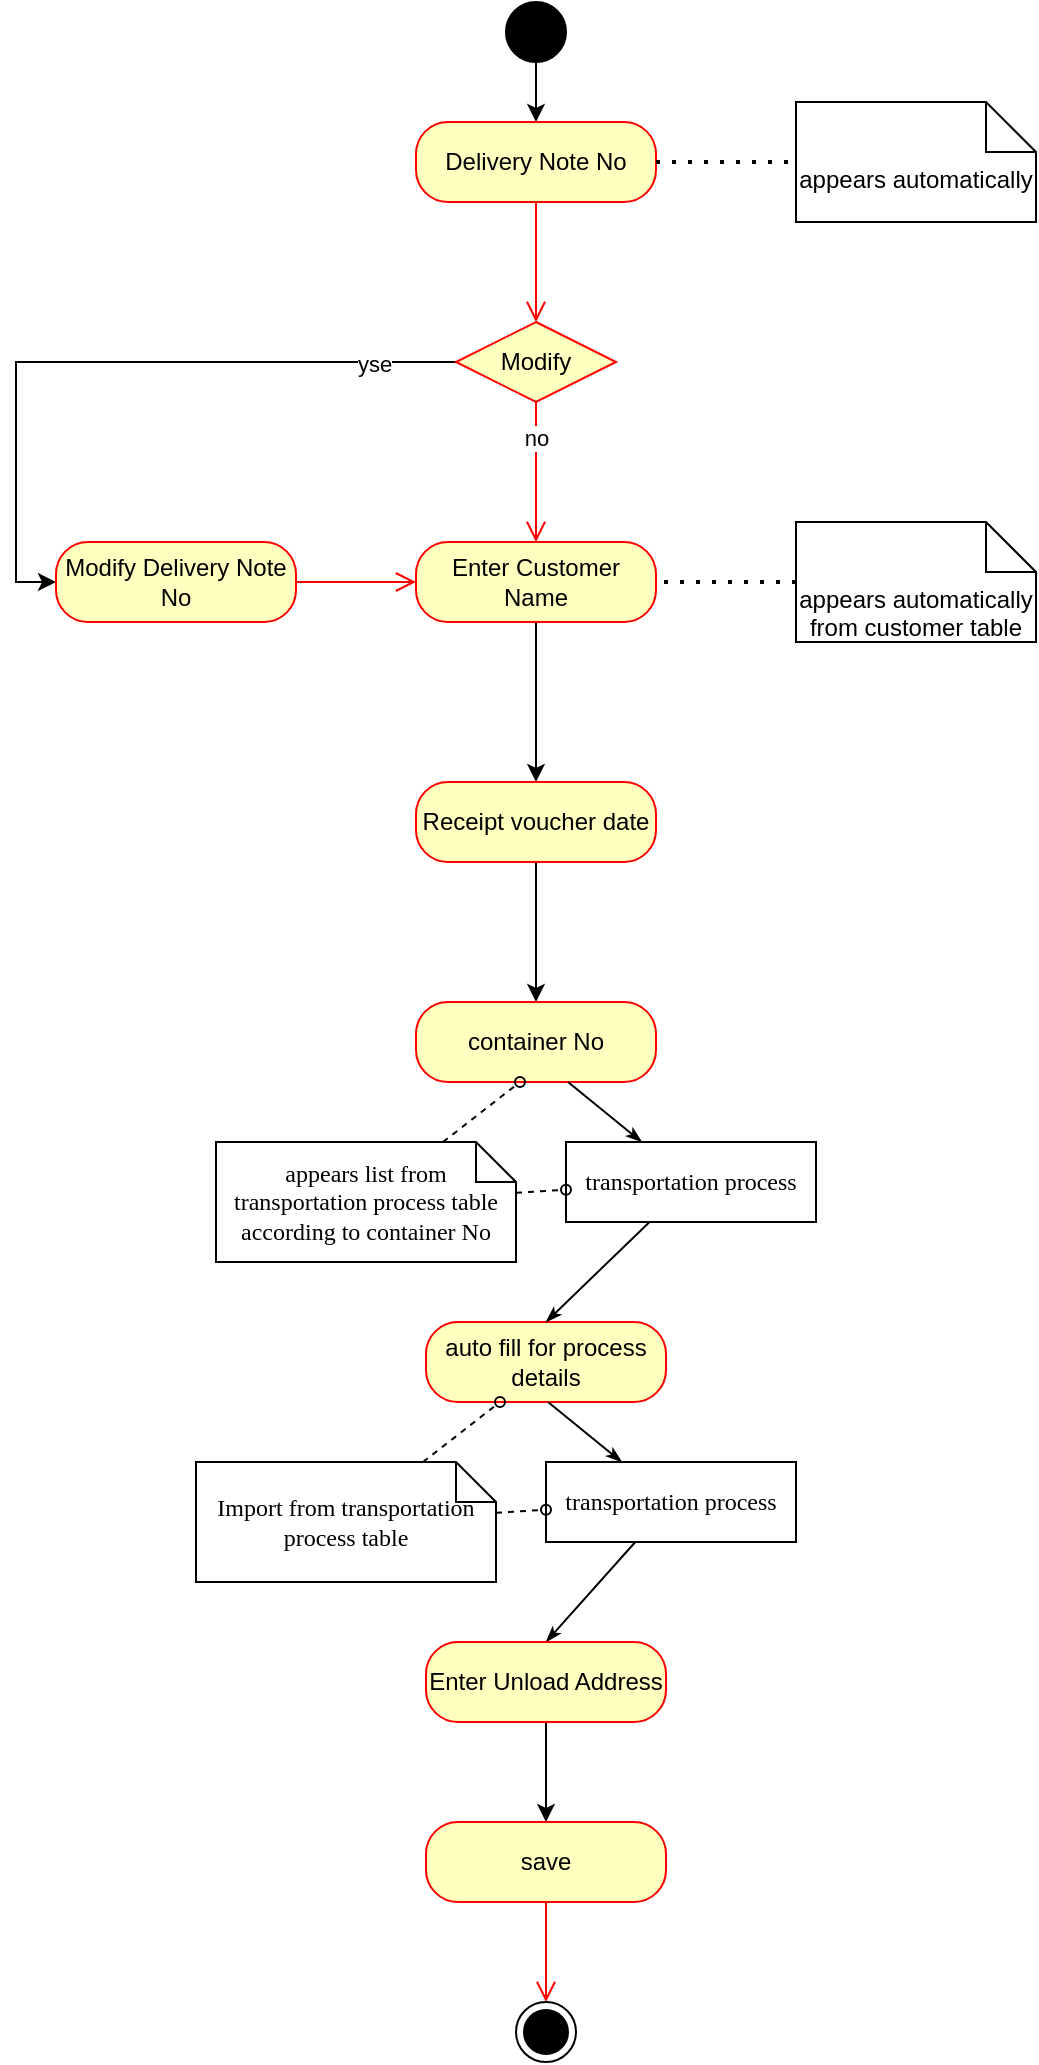 <mxfile version="21.6.6" type="github">
  <diagram name="Page-1" id="0783ab3e-0a74-02c8-0abd-f7b4e66b4bec">
    <mxGraphModel dx="1259" dy="666" grid="1" gridSize="10" guides="1" tooltips="1" connect="1" arrows="1" fold="1" page="1" pageScale="1" pageWidth="850" pageHeight="1100" background="none" math="0" shadow="0">
      <root>
        <mxCell id="0" />
        <mxCell id="1" parent="0" />
        <mxCell id="VCVexrJ7ouCOHGcPG9V7-2" value="" style="edgeStyle=orthogonalEdgeStyle;rounded=0;orthogonalLoop=1;jettySize=auto;html=1;" parent="1" source="VCVexrJ7ouCOHGcPG9V7-3" target="VCVexrJ7ouCOHGcPG9V7-4" edge="1">
          <mxGeometry relative="1" as="geometry" />
        </mxCell>
        <mxCell id="VCVexrJ7ouCOHGcPG9V7-3" value="" style="ellipse;fillColor=strokeColor;html=1;" parent="1" vertex="1">
          <mxGeometry x="405" y="20" width="30" height="30" as="geometry" />
        </mxCell>
        <mxCell id="VCVexrJ7ouCOHGcPG9V7-4" value="Delivery Note No" style="rounded=1;whiteSpace=wrap;html=1;arcSize=40;fontColor=#000000;fillColor=#ffffc0;strokeColor=#ff0000;" parent="1" vertex="1">
          <mxGeometry x="360" y="80" width="120" height="40" as="geometry" />
        </mxCell>
        <mxCell id="VCVexrJ7ouCOHGcPG9V7-5" value="" style="edgeStyle=orthogonalEdgeStyle;html=1;verticalAlign=bottom;endArrow=open;endSize=8;strokeColor=#ff0000;rounded=0;entryX=0.5;entryY=0;entryDx=0;entryDy=0;" parent="1" source="VCVexrJ7ouCOHGcPG9V7-4" target="VCVexrJ7ouCOHGcPG9V7-12" edge="1">
          <mxGeometry relative="1" as="geometry">
            <mxPoint x="425" y="180" as="targetPoint" />
          </mxGeometry>
        </mxCell>
        <mxCell id="VCVexrJ7ouCOHGcPG9V7-6" value="" style="edgeStyle=orthogonalEdgeStyle;rounded=0;orthogonalLoop=1;jettySize=auto;html=1;" parent="1" source="VCVexrJ7ouCOHGcPG9V7-7" target="VCVexrJ7ouCOHGcPG9V7-20" edge="1">
          <mxGeometry relative="1" as="geometry" />
        </mxCell>
        <mxCell id="VCVexrJ7ouCOHGcPG9V7-7" value="Enter Customer Name" style="rounded=1;whiteSpace=wrap;html=1;arcSize=40;fontColor=#000000;fillColor=#ffffc0;strokeColor=#ff0000;" parent="1" vertex="1">
          <mxGeometry x="360" y="290" width="120" height="40" as="geometry" />
        </mxCell>
        <mxCell id="VCVexrJ7ouCOHGcPG9V7-8" value="appears automatically" style="shape=note2;boundedLbl=1;whiteSpace=wrap;html=1;size=25;verticalAlign=top;align=center;" parent="1" vertex="1">
          <mxGeometry x="550" y="70" width="120" height="60" as="geometry" />
        </mxCell>
        <mxCell id="VCVexrJ7ouCOHGcPG9V7-9" value="" style="endArrow=none;dashed=1;html=1;dashPattern=1 3;strokeWidth=2;rounded=0;entryX=0;entryY=0.5;entryDx=0;entryDy=0;entryPerimeter=0;exitX=1;exitY=0.5;exitDx=0;exitDy=0;" parent="1" source="VCVexrJ7ouCOHGcPG9V7-4" target="VCVexrJ7ouCOHGcPG9V7-8" edge="1">
          <mxGeometry width="50" height="50" relative="1" as="geometry">
            <mxPoint x="500" y="250" as="sourcePoint" />
            <mxPoint x="550" y="200" as="targetPoint" />
          </mxGeometry>
        </mxCell>
        <mxCell id="VCVexrJ7ouCOHGcPG9V7-10" value="" style="edgeStyle=orthogonalEdgeStyle;rounded=0;orthogonalLoop=1;jettySize=auto;html=1;entryX=0;entryY=0.5;entryDx=0;entryDy=0;" parent="1" source="VCVexrJ7ouCOHGcPG9V7-12" target="VCVexrJ7ouCOHGcPG9V7-15" edge="1">
          <mxGeometry relative="1" as="geometry">
            <mxPoint x="260" y="250" as="targetPoint" />
          </mxGeometry>
        </mxCell>
        <mxCell id="VCVexrJ7ouCOHGcPG9V7-11" value="yse" style="edgeLabel;html=1;align=center;verticalAlign=middle;resizable=0;points=[];" parent="VCVexrJ7ouCOHGcPG9V7-10" vertex="1" connectable="0">
          <mxGeometry x="-0.763" y="1" relative="1" as="geometry">
            <mxPoint as="offset" />
          </mxGeometry>
        </mxCell>
        <mxCell id="VCVexrJ7ouCOHGcPG9V7-12" value="Modify" style="rhombus;whiteSpace=wrap;html=1;fontColor=#000000;fillColor=#ffffc0;strokeColor=#ff0000;" parent="1" vertex="1">
          <mxGeometry x="380" y="180" width="80" height="40" as="geometry" />
        </mxCell>
        <mxCell id="VCVexrJ7ouCOHGcPG9V7-13" value="" style="edgeStyle=orthogonalEdgeStyle;html=1;align=left;verticalAlign=bottom;endArrow=open;endSize=8;strokeColor=#ff0000;rounded=0;entryX=0.5;entryY=0;entryDx=0;entryDy=0;exitX=0.5;exitY=1;exitDx=0;exitDy=0;" parent="1" source="VCVexrJ7ouCOHGcPG9V7-12" target="VCVexrJ7ouCOHGcPG9V7-7" edge="1">
          <mxGeometry x="-1" relative="1" as="geometry">
            <mxPoint x="100" y="220" as="targetPoint" />
            <mxPoint x="380" y="230" as="sourcePoint" />
          </mxGeometry>
        </mxCell>
        <mxCell id="VCVexrJ7ouCOHGcPG9V7-14" value="no" style="edgeLabel;html=1;align=center;verticalAlign=middle;resizable=0;points=[];" parent="VCVexrJ7ouCOHGcPG9V7-13" vertex="1" connectable="0">
          <mxGeometry x="-0.498" relative="1" as="geometry">
            <mxPoint as="offset" />
          </mxGeometry>
        </mxCell>
        <mxCell id="VCVexrJ7ouCOHGcPG9V7-15" value="Modify Delivery Note No" style="rounded=1;whiteSpace=wrap;html=1;arcSize=40;fontColor=#000000;fillColor=#ffffc0;strokeColor=#ff0000;" parent="1" vertex="1">
          <mxGeometry x="180" y="290" width="120" height="40" as="geometry" />
        </mxCell>
        <mxCell id="VCVexrJ7ouCOHGcPG9V7-16" value="" style="edgeStyle=orthogonalEdgeStyle;html=1;verticalAlign=bottom;endArrow=open;endSize=8;strokeColor=#ff0000;rounded=0;entryX=0;entryY=0.5;entryDx=0;entryDy=0;" parent="1" source="VCVexrJ7ouCOHGcPG9V7-15" target="VCVexrJ7ouCOHGcPG9V7-7" edge="1">
          <mxGeometry relative="1" as="geometry">
            <mxPoint x="160" y="370" as="targetPoint" />
          </mxGeometry>
        </mxCell>
        <mxCell id="VCVexrJ7ouCOHGcPG9V7-17" value="appears automatically&lt;br&gt;from customer table" style="shape=note2;boundedLbl=1;whiteSpace=wrap;html=1;size=25;verticalAlign=top;align=center;" parent="1" vertex="1">
          <mxGeometry x="550" y="280" width="120" height="60" as="geometry" />
        </mxCell>
        <mxCell id="VCVexrJ7ouCOHGcPG9V7-18" value="" style="endArrow=none;dashed=1;html=1;dashPattern=1 3;strokeWidth=2;rounded=0;entryX=1;entryY=0.5;entryDx=0;entryDy=0;exitX=0;exitY=0.5;exitDx=0;exitDy=0;exitPerimeter=0;" parent="1" source="VCVexrJ7ouCOHGcPG9V7-17" target="VCVexrJ7ouCOHGcPG9V7-7" edge="1">
          <mxGeometry width="50" height="50" relative="1" as="geometry">
            <mxPoint x="400" y="340" as="sourcePoint" />
            <mxPoint x="450" y="290" as="targetPoint" />
          </mxGeometry>
        </mxCell>
        <mxCell id="VCVexrJ7ouCOHGcPG9V7-19" value="" style="edgeStyle=orthogonalEdgeStyle;rounded=0;orthogonalLoop=1;jettySize=auto;html=1;" parent="1" source="VCVexrJ7ouCOHGcPG9V7-20" target="VCVexrJ7ouCOHGcPG9V7-23" edge="1">
          <mxGeometry relative="1" as="geometry" />
        </mxCell>
        <mxCell id="VCVexrJ7ouCOHGcPG9V7-20" value="Receipt voucher date" style="rounded=1;whiteSpace=wrap;html=1;arcSize=40;fontColor=#000000;fillColor=#ffffc0;strokeColor=#ff0000;" parent="1" vertex="1">
          <mxGeometry x="360" y="410" width="120" height="40" as="geometry" />
        </mxCell>
        <mxCell id="VCVexrJ7ouCOHGcPG9V7-23" value="container No" style="rounded=1;whiteSpace=wrap;html=1;arcSize=40;fontColor=#000000;fillColor=#ffffc0;strokeColor=#ff0000;" parent="1" vertex="1">
          <mxGeometry x="360" y="520" width="120" height="40" as="geometry" />
        </mxCell>
        <mxCell id="VCVexrJ7ouCOHGcPG9V7-26" value="auto fill for process details" style="rounded=1;whiteSpace=wrap;html=1;arcSize=40;fontColor=#000000;fillColor=#ffffc0;strokeColor=#ff0000;" parent="1" vertex="1">
          <mxGeometry x="365" y="680" width="120" height="40" as="geometry" />
        </mxCell>
        <mxCell id="VCVexrJ7ouCOHGcPG9V7-31" style="edgeStyle=none;rounded=0;html=1;labelBackgroundColor=none;startArrow=none;startFill=0;startSize=5;endArrow=classicThin;endFill=1;endSize=5;jettySize=auto;orthogonalLoop=1;strokeWidth=1;fontFamily=Verdana;fontSize=12" parent="1" target="VCVexrJ7ouCOHGcPG9V7-33" edge="1">
          <mxGeometry relative="1" as="geometry">
            <mxPoint x="436" y="560" as="sourcePoint" />
          </mxGeometry>
        </mxCell>
        <mxCell id="VCVexrJ7ouCOHGcPG9V7-32" style="edgeStyle=none;rounded=0;html=1;labelBackgroundColor=none;startArrow=none;startFill=0;startSize=5;endArrow=classicThin;endFill=1;endSize=5;jettySize=auto;orthogonalLoop=1;strokeWidth=1;fontFamily=Verdana;fontSize=12;entryX=0.5;entryY=0;entryDx=0;entryDy=0;" parent="1" source="VCVexrJ7ouCOHGcPG9V7-33" target="VCVexrJ7ouCOHGcPG9V7-26" edge="1">
          <mxGeometry relative="1" as="geometry">
            <mxPoint x="450" y="660" as="targetPoint" />
          </mxGeometry>
        </mxCell>
        <mxCell id="VCVexrJ7ouCOHGcPG9V7-33" value="transportation process" style="rounded=0;whiteSpace=wrap;html=1;shadow=0;comic=0;labelBackgroundColor=none;strokeWidth=1;fontFamily=Verdana;fontSize=12;align=center;arcSize=50;" parent="1" vertex="1">
          <mxGeometry x="435" y="590" width="125" height="40" as="geometry" />
        </mxCell>
        <mxCell id="VCVexrJ7ouCOHGcPG9V7-34" style="edgeStyle=none;rounded=0;html=1;dashed=1;labelBackgroundColor=none;startArrow=none;startFill=0;startSize=5;endArrow=oval;endFill=0;endSize=5;jettySize=auto;orthogonalLoop=1;strokeWidth=1;fontFamily=Verdana;fontSize=12" parent="1" source="VCVexrJ7ouCOHGcPG9V7-36" edge="1">
          <mxGeometry relative="1" as="geometry">
            <mxPoint x="412" y="560" as="targetPoint" />
          </mxGeometry>
        </mxCell>
        <mxCell id="VCVexrJ7ouCOHGcPG9V7-35" style="edgeStyle=none;rounded=0;html=1;dashed=1;labelBackgroundColor=none;startArrow=none;startFill=0;startSize=5;endArrow=oval;endFill=0;endSize=5;jettySize=auto;orthogonalLoop=1;strokeWidth=1;fontFamily=Verdana;fontSize=12" parent="1" source="VCVexrJ7ouCOHGcPG9V7-36" target="VCVexrJ7ouCOHGcPG9V7-33" edge="1">
          <mxGeometry relative="1" as="geometry" />
        </mxCell>
        <mxCell id="VCVexrJ7ouCOHGcPG9V7-36" value="appears list from transportation process table according to container No" style="shape=note;whiteSpace=wrap;html=1;rounded=0;shadow=0;comic=0;labelBackgroundColor=none;strokeWidth=1;fontFamily=Verdana;fontSize=12;align=center;size=20;" parent="1" vertex="1">
          <mxGeometry x="260" y="590" width="150" height="60" as="geometry" />
        </mxCell>
        <mxCell id="VCVexrJ7ouCOHGcPG9V7-39" style="edgeStyle=none;rounded=0;html=1;labelBackgroundColor=none;startArrow=none;startFill=0;startSize=5;endArrow=classicThin;endFill=1;endSize=5;jettySize=auto;orthogonalLoop=1;strokeWidth=1;fontFamily=Verdana;fontSize=12" parent="1" target="VCVexrJ7ouCOHGcPG9V7-41" edge="1">
          <mxGeometry relative="1" as="geometry">
            <mxPoint x="426" y="720" as="sourcePoint" />
          </mxGeometry>
        </mxCell>
        <mxCell id="VCVexrJ7ouCOHGcPG9V7-40" style="edgeStyle=none;rounded=0;html=1;labelBackgroundColor=none;startArrow=none;startFill=0;startSize=5;endArrow=classicThin;endFill=1;endSize=5;jettySize=auto;orthogonalLoop=1;strokeWidth=1;fontFamily=Verdana;fontSize=12;entryX=0.5;entryY=0;entryDx=0;entryDy=0;" parent="1" source="VCVexrJ7ouCOHGcPG9V7-41" target="VCVexrJ7ouCOHGcPG9V7-45" edge="1">
          <mxGeometry relative="1" as="geometry">
            <mxPoint x="425" y="840" as="targetPoint" />
          </mxGeometry>
        </mxCell>
        <mxCell id="VCVexrJ7ouCOHGcPG9V7-41" value="transportation process" style="rounded=0;whiteSpace=wrap;html=1;shadow=0;comic=0;labelBackgroundColor=none;strokeWidth=1;fontFamily=Verdana;fontSize=12;align=center;arcSize=50;" parent="1" vertex="1">
          <mxGeometry x="425" y="750" width="125" height="40" as="geometry" />
        </mxCell>
        <mxCell id="VCVexrJ7ouCOHGcPG9V7-42" style="edgeStyle=none;rounded=0;html=1;dashed=1;labelBackgroundColor=none;startArrow=none;startFill=0;startSize=5;endArrow=oval;endFill=0;endSize=5;jettySize=auto;orthogonalLoop=1;strokeWidth=1;fontFamily=Verdana;fontSize=12" parent="1" source="VCVexrJ7ouCOHGcPG9V7-44" edge="1">
          <mxGeometry relative="1" as="geometry">
            <mxPoint x="402" y="720" as="targetPoint" />
          </mxGeometry>
        </mxCell>
        <mxCell id="VCVexrJ7ouCOHGcPG9V7-43" style="edgeStyle=none;rounded=0;html=1;dashed=1;labelBackgroundColor=none;startArrow=none;startFill=0;startSize=5;endArrow=oval;endFill=0;endSize=5;jettySize=auto;orthogonalLoop=1;strokeWidth=1;fontFamily=Verdana;fontSize=12" parent="1" source="VCVexrJ7ouCOHGcPG9V7-44" target="VCVexrJ7ouCOHGcPG9V7-41" edge="1">
          <mxGeometry relative="1" as="geometry" />
        </mxCell>
        <mxCell id="VCVexrJ7ouCOHGcPG9V7-44" value="Import from transportation process table" style="shape=note;whiteSpace=wrap;html=1;rounded=0;shadow=0;comic=0;labelBackgroundColor=none;strokeWidth=1;fontFamily=Verdana;fontSize=12;align=center;size=20;" parent="1" vertex="1">
          <mxGeometry x="250" y="750" width="150" height="60" as="geometry" />
        </mxCell>
        <mxCell id="VCVexrJ7ouCOHGcPG9V7-55" value="" style="edgeStyle=orthogonalEdgeStyle;rounded=0;orthogonalLoop=1;jettySize=auto;html=1;" parent="1" source="VCVexrJ7ouCOHGcPG9V7-45" target="VCVexrJ7ouCOHGcPG9V7-53" edge="1">
          <mxGeometry relative="1" as="geometry" />
        </mxCell>
        <mxCell id="VCVexrJ7ouCOHGcPG9V7-45" value="Enter Unload Address" style="rounded=1;whiteSpace=wrap;html=1;arcSize=40;fontColor=#000000;fillColor=#ffffc0;strokeColor=#ff0000;" parent="1" vertex="1">
          <mxGeometry x="365" y="840" width="120" height="40" as="geometry" />
        </mxCell>
        <mxCell id="VCVexrJ7ouCOHGcPG9V7-53" value="save" style="rounded=1;whiteSpace=wrap;html=1;arcSize=40;fontColor=#000000;fillColor=#ffffc0;strokeColor=#ff0000;" parent="1" vertex="1">
          <mxGeometry x="365" y="930" width="120" height="40" as="geometry" />
        </mxCell>
        <mxCell id="VCVexrJ7ouCOHGcPG9V7-54" value="" style="edgeStyle=orthogonalEdgeStyle;html=1;verticalAlign=bottom;endArrow=open;endSize=8;strokeColor=#ff0000;rounded=0;entryX=0.5;entryY=0;entryDx=0;entryDy=0;" parent="1" source="VCVexrJ7ouCOHGcPG9V7-53" target="VCVexrJ7ouCOHGcPG9V7-56" edge="1">
          <mxGeometry relative="1" as="geometry">
            <mxPoint x="425" y="1030" as="targetPoint" />
          </mxGeometry>
        </mxCell>
        <mxCell id="VCVexrJ7ouCOHGcPG9V7-56" value="" style="ellipse;html=1;shape=endState;fillColor=strokeColor;" parent="1" vertex="1">
          <mxGeometry x="410" y="1020" width="30" height="30" as="geometry" />
        </mxCell>
      </root>
    </mxGraphModel>
  </diagram>
</mxfile>
